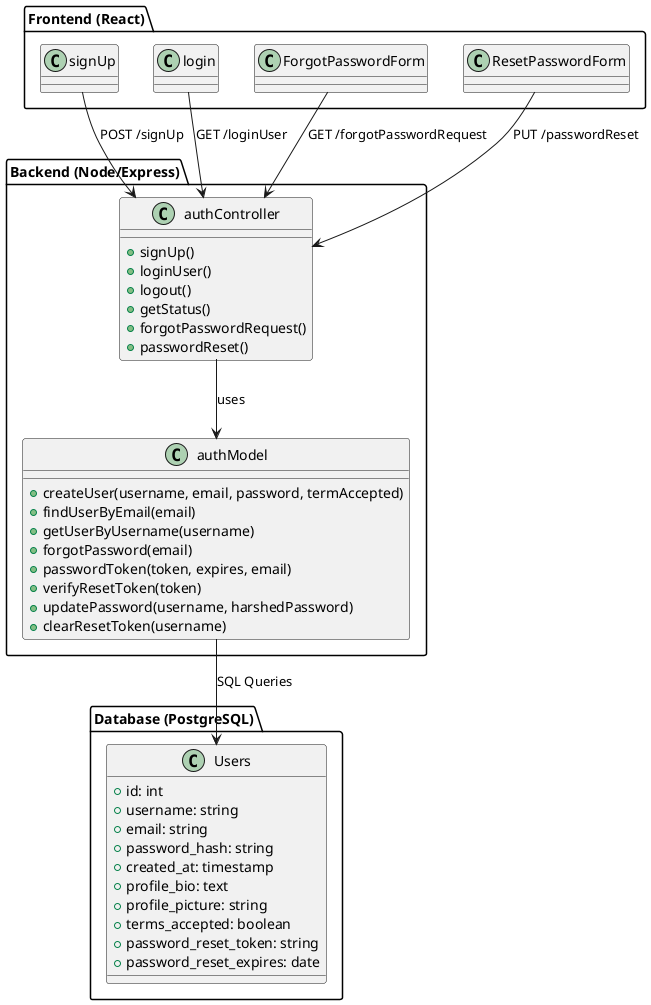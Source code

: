 @startuml
package "Frontend (React)" {
    class signUp
    class login 
    class ForgotPasswordForm
    class ResetPasswordForm
}

package "Backend (Node/Express)" {
class authController {
    + signUp()
    + loginUser() 
    + logout() 
    + getStatus() 
    + forgotPasswordRequest()
    + passwordReset()

}

class authModel {
    + createUser(username, email, password, termAccepted)
    + findUserByEmail(email)
    + getUserByUsername(username)
    + forgotPassword(email)
    + passwordToken(token, expires, email)
    + verifyResetToken(token)
    + updatePassword(username, harshedPassword)
    + clearResetToken(username)

    }
}

package "Database (PostgreSQL)" {
  class Users {
    + id: int
    + username: string
    + email: string
    + password_hash: string
    + created_at: timestamp
    + profile_bio: text
    + profile_picture: string
    + terms_accepted: boolean
    + password_reset_token: string
    + password_reset_expires: date
  }
}
' Define relationships between frontend classes and backend controller
signUp --> authController : "POST /signUp"
login --> authController : "GET /loginUser"
ForgotPasswordForm --> authController : "GET /forgotPasswordRequest"
ResetPasswordForm --> authController :"PUT /passwordReset"


' Define relationships between backend controller and database model
authController --> authModel : "uses"
authModel --> Users : "SQL Queries"
@enduml 